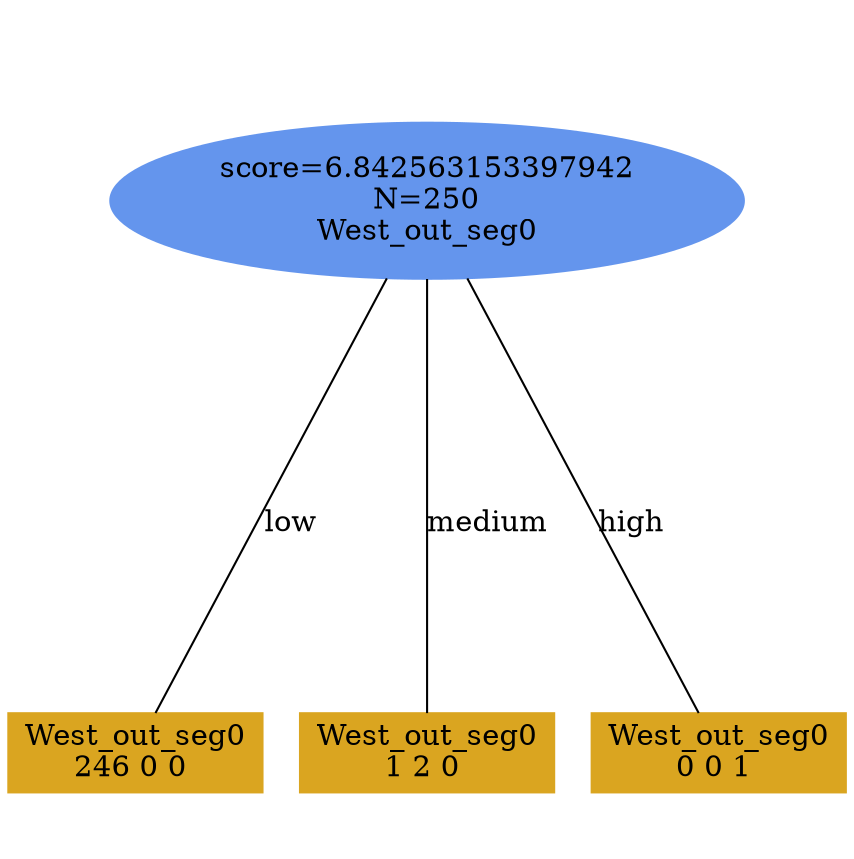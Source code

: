 digraph "DD" {
size = "7.5,10"
ratio=1.0;
center = true;
edge [dir = none];
{ rank = same; node [shape=ellipse, style=filled, color=cornflowerblue];"6350" [label="score=6.842563153397942\nN=250\nWest_out_seg0"];}
{ rank = same; node [shape=box, style=filled, color=goldenrod];"6351" [label="West_out_seg0\n246 0 0 "];}
{ rank = same; node [shape=box, style=filled, color=goldenrod];"6352" [label="West_out_seg0\n1 2 0 "];}
{ rank = same; node [shape=box, style=filled, color=goldenrod];"6353" [label="West_out_seg0\n0 0 1 "];}
"6350" -> "6351" [label = "low"];
"6350" -> "6352" [label = "medium"];
"6350" -> "6353" [label = "high"];

}